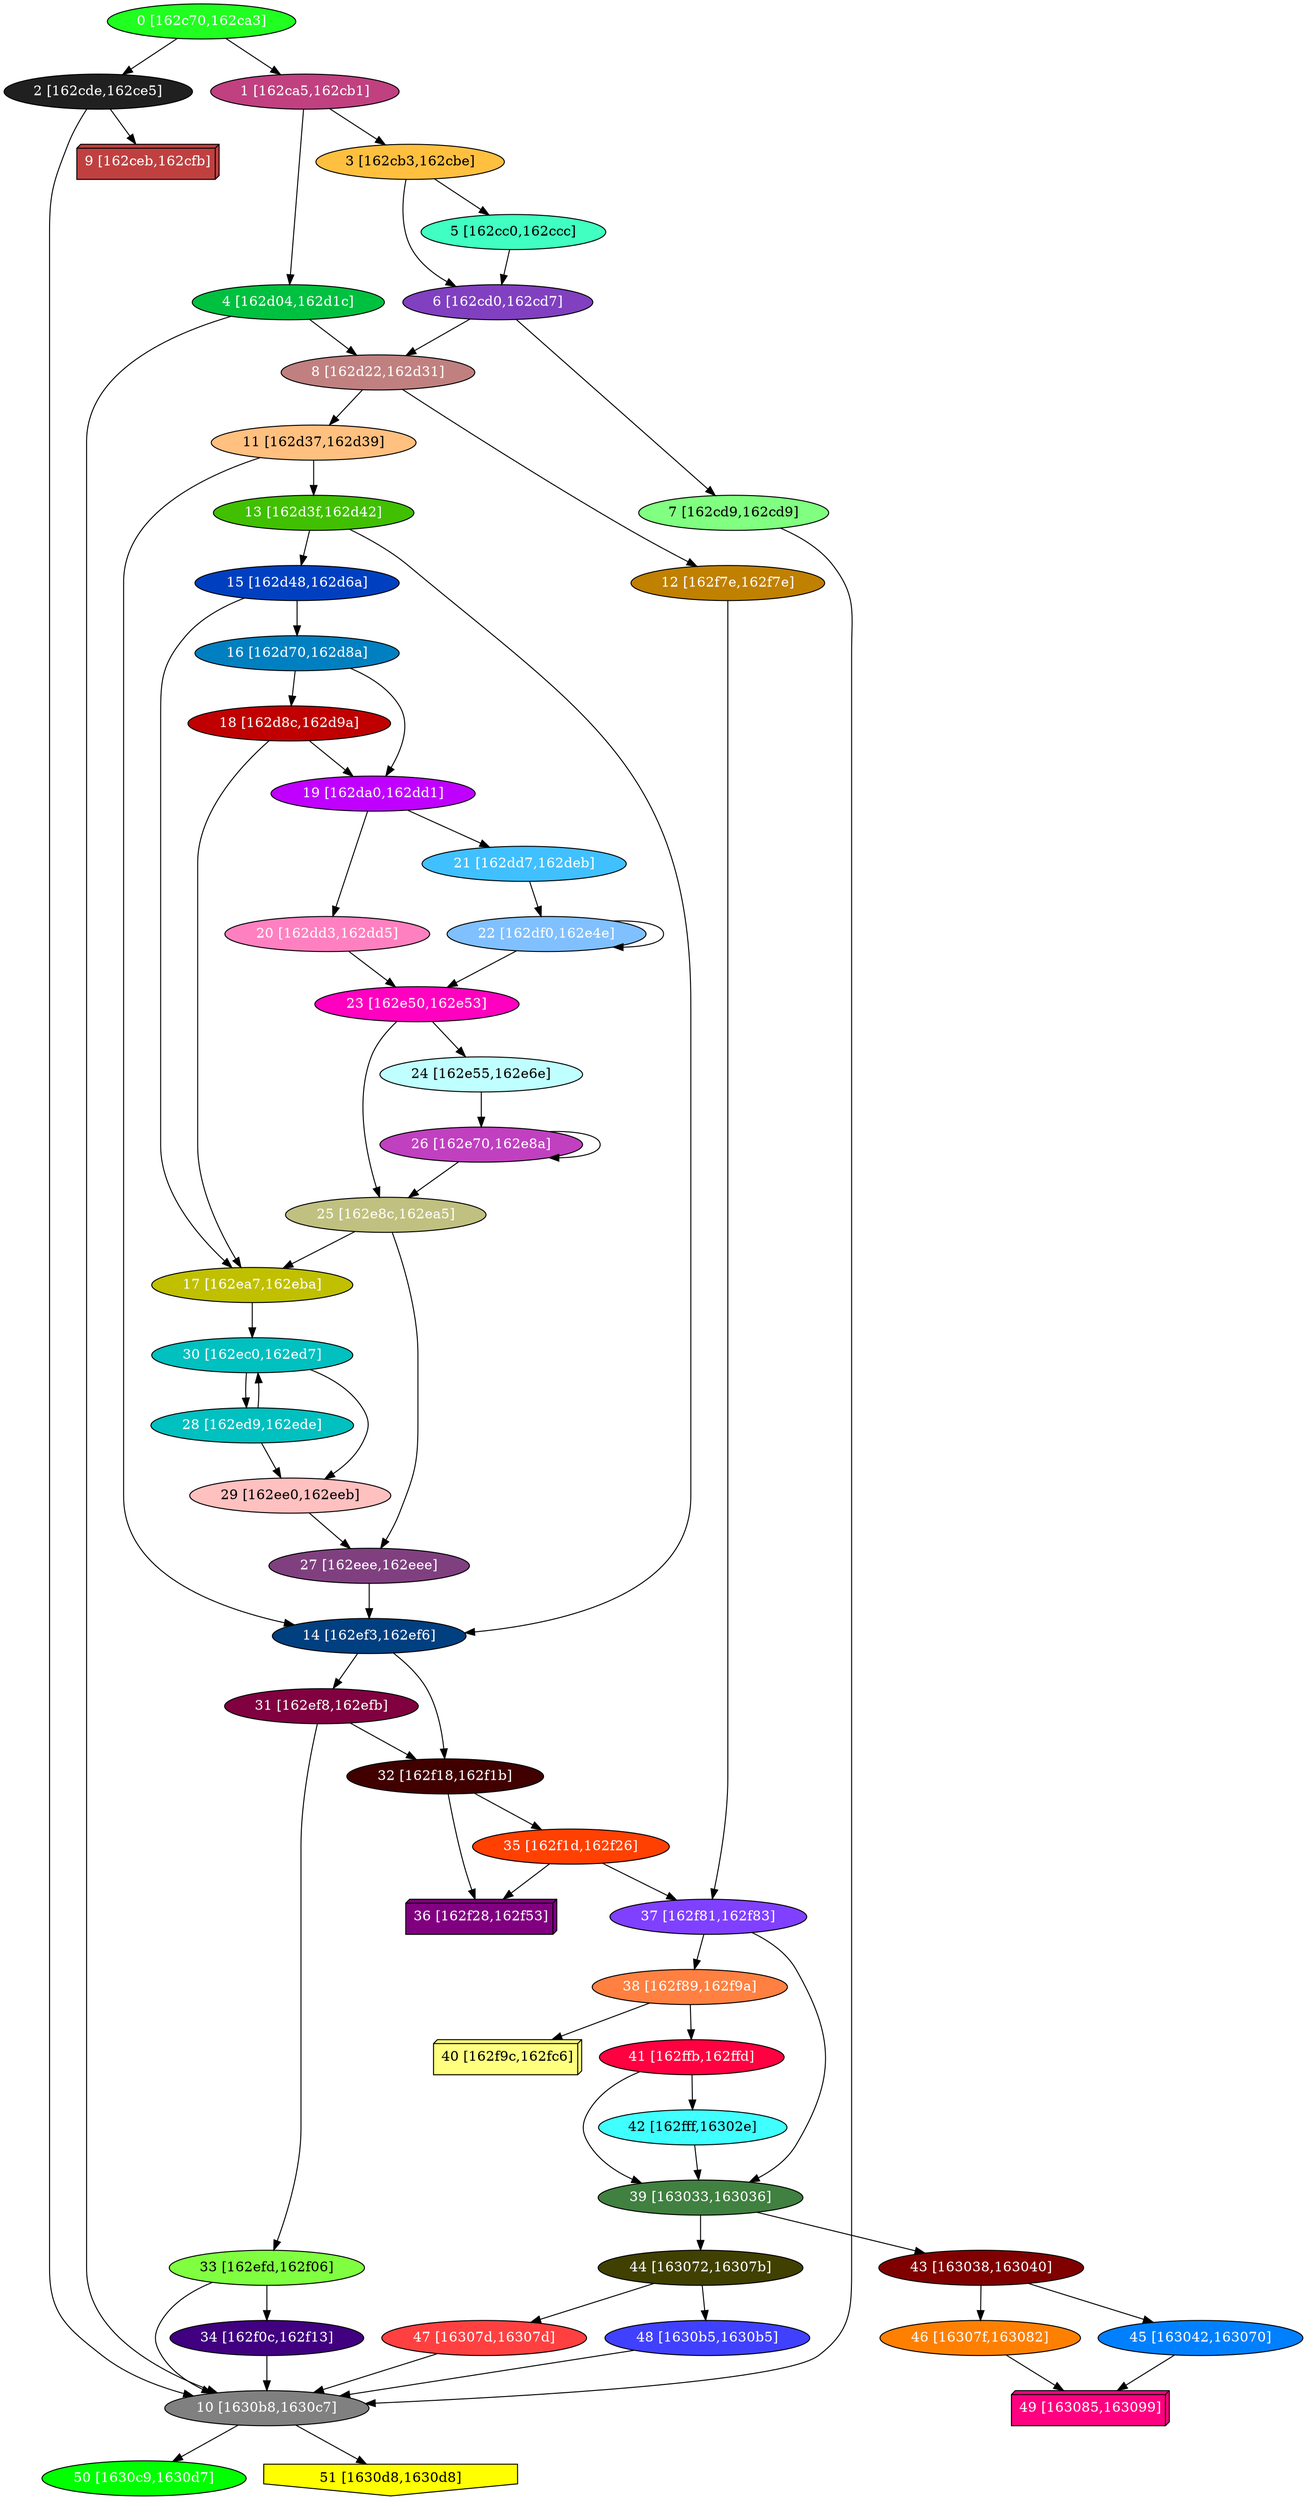 diGraph libnss3{
	libnss3_0  [style=filled fillcolor="#20FF20" fontcolor="#ffffff" shape=oval label="0 [162c70,162ca3]"]
	libnss3_1  [style=filled fillcolor="#C04080" fontcolor="#ffffff" shape=oval label="1 [162ca5,162cb1]"]
	libnss3_2  [style=filled fillcolor="#202020" fontcolor="#ffffff" shape=oval label="2 [162cde,162ce5]"]
	libnss3_3  [style=filled fillcolor="#FFC040" fontcolor="#000000" shape=oval label="3 [162cb3,162cbe]"]
	libnss3_4  [style=filled fillcolor="#00C040" fontcolor="#ffffff" shape=oval label="4 [162d04,162d1c]"]
	libnss3_5  [style=filled fillcolor="#40FFC0" fontcolor="#000000" shape=oval label="5 [162cc0,162ccc]"]
	libnss3_6  [style=filled fillcolor="#8040C0" fontcolor="#ffffff" shape=oval label="6 [162cd0,162cd7]"]
	libnss3_7  [style=filled fillcolor="#80FF80" fontcolor="#000000" shape=oval label="7 [162cd9,162cd9]"]
	libnss3_8  [style=filled fillcolor="#C08080" fontcolor="#ffffff" shape=oval label="8 [162d22,162d31]"]
	libnss3_9  [style=filled fillcolor="#C04040" fontcolor="#ffffff" shape=box3d label="9 [162ceb,162cfb]"]
	libnss3_a  [style=filled fillcolor="#808080" fontcolor="#ffffff" shape=oval label="10 [1630b8,1630c7]"]
	libnss3_b  [style=filled fillcolor="#FFC080" fontcolor="#000000" shape=oval label="11 [162d37,162d39]"]
	libnss3_c  [style=filled fillcolor="#C08000" fontcolor="#ffffff" shape=oval label="12 [162f7e,162f7e]"]
	libnss3_d  [style=filled fillcolor="#40C000" fontcolor="#ffffff" shape=oval label="13 [162d3f,162d42]"]
	libnss3_e  [style=filled fillcolor="#004080" fontcolor="#ffffff" shape=oval label="14 [162ef3,162ef6]"]
	libnss3_f  [style=filled fillcolor="#0040C0" fontcolor="#ffffff" shape=oval label="15 [162d48,162d6a]"]
	libnss3_10  [style=filled fillcolor="#0080C0" fontcolor="#ffffff" shape=oval label="16 [162d70,162d8a]"]
	libnss3_11  [style=filled fillcolor="#C0C000" fontcolor="#ffffff" shape=oval label="17 [162ea7,162eba]"]
	libnss3_12  [style=filled fillcolor="#C00000" fontcolor="#ffffff" shape=oval label="18 [162d8c,162d9a]"]
	libnss3_13  [style=filled fillcolor="#C000FF" fontcolor="#ffffff" shape=oval label="19 [162da0,162dd1]"]
	libnss3_14  [style=filled fillcolor="#FF80C0" fontcolor="#ffffff" shape=oval label="20 [162dd3,162dd5]"]
	libnss3_15  [style=filled fillcolor="#40C0FF" fontcolor="#ffffff" shape=oval label="21 [162dd7,162deb]"]
	libnss3_16  [style=filled fillcolor="#80C0FF" fontcolor="#ffffff" shape=oval label="22 [162df0,162e4e]"]
	libnss3_17  [style=filled fillcolor="#FF00C0" fontcolor="#ffffff" shape=oval label="23 [162e50,162e53]"]
	libnss3_18  [style=filled fillcolor="#C0FFFF" fontcolor="#000000" shape=oval label="24 [162e55,162e6e]"]
	libnss3_19  [style=filled fillcolor="#C0C080" fontcolor="#ffffff" shape=oval label="25 [162e8c,162ea5]"]
	libnss3_1a  [style=filled fillcolor="#C040C0" fontcolor="#ffffff" shape=oval label="26 [162e70,162e8a]"]
	libnss3_1b  [style=filled fillcolor="#804080" fontcolor="#ffffff" shape=oval label="27 [162eee,162eee]"]
	libnss3_1c  [style=filled fillcolor="#00C0C0" fontcolor="#ffffff" shape=oval label="28 [162ed9,162ede]"]
	libnss3_1d  [style=filled fillcolor="#FFC0C0" fontcolor="#000000" shape=oval label="29 [162ee0,162eeb]"]
	libnss3_1e  [style=filled fillcolor="#00C0C0" fontcolor="#ffffff" shape=oval label="30 [162ec0,162ed7]"]
	libnss3_1f  [style=filled fillcolor="#800040" fontcolor="#ffffff" shape=oval label="31 [162ef8,162efb]"]
	libnss3_20  [style=filled fillcolor="#400000" fontcolor="#ffffff" shape=oval label="32 [162f18,162f1b]"]
	libnss3_21  [style=filled fillcolor="#80FF40" fontcolor="#000000" shape=oval label="33 [162efd,162f06]"]
	libnss3_22  [style=filled fillcolor="#400080" fontcolor="#ffffff" shape=oval label="34 [162f0c,162f13]"]
	libnss3_23  [style=filled fillcolor="#FF4000" fontcolor="#ffffff" shape=oval label="35 [162f1d,162f26]"]
	libnss3_24  [style=filled fillcolor="#800080" fontcolor="#ffffff" shape=box3d label="36 [162f28,162f53]"]
	libnss3_25  [style=filled fillcolor="#8040FF" fontcolor="#ffffff" shape=oval label="37 [162f81,162f83]"]
	libnss3_26  [style=filled fillcolor="#FF8040" fontcolor="#ffffff" shape=oval label="38 [162f89,162f9a]"]
	libnss3_27  [style=filled fillcolor="#408040" fontcolor="#ffffff" shape=oval label="39 [163033,163036]"]
	libnss3_28  [style=filled fillcolor="#FFFF80" fontcolor="#000000" shape=box3d label="40 [162f9c,162fc6]"]
	libnss3_29  [style=filled fillcolor="#FF0040" fontcolor="#ffffff" shape=oval label="41 [162ffb,162ffd]"]
	libnss3_2a  [style=filled fillcolor="#40FFFF" fontcolor="#000000" shape=oval label="42 [162fff,16302e]"]
	libnss3_2b  [style=filled fillcolor="#800000" fontcolor="#ffffff" shape=oval label="43 [163038,163040]"]
	libnss3_2c  [style=filled fillcolor="#404000" fontcolor="#ffffff" shape=oval label="44 [163072,16307b]"]
	libnss3_2d  [style=filled fillcolor="#0080FF" fontcolor="#ffffff" shape=oval label="45 [163042,163070]"]
	libnss3_2e  [style=filled fillcolor="#FF8000" fontcolor="#ffffff" shape=oval label="46 [16307f,163082]"]
	libnss3_2f  [style=filled fillcolor="#FF4040" fontcolor="#ffffff" shape=oval label="47 [16307d,16307d]"]
	libnss3_30  [style=filled fillcolor="#4040FF" fontcolor="#ffffff" shape=oval label="48 [1630b5,1630b5]"]
	libnss3_31  [style=filled fillcolor="#FF0080" fontcolor="#ffffff" shape=box3d label="49 [163085,163099]"]
	libnss3_32  [style=filled fillcolor="#00FF00" fontcolor="#ffffff" shape=oval label="50 [1630c9,1630d7]"]
	libnss3_33  [style=filled fillcolor="#FFFF00" fontcolor="#000000" shape=invhouse label="51 [1630d8,1630d8]"]

	libnss3_0 -> libnss3_1
	libnss3_0 -> libnss3_2
	libnss3_1 -> libnss3_3
	libnss3_1 -> libnss3_4
	libnss3_2 -> libnss3_9
	libnss3_2 -> libnss3_a
	libnss3_3 -> libnss3_5
	libnss3_3 -> libnss3_6
	libnss3_4 -> libnss3_8
	libnss3_4 -> libnss3_a
	libnss3_5 -> libnss3_6
	libnss3_6 -> libnss3_7
	libnss3_6 -> libnss3_8
	libnss3_7 -> libnss3_a
	libnss3_8 -> libnss3_b
	libnss3_8 -> libnss3_c
	libnss3_a -> libnss3_32
	libnss3_a -> libnss3_33
	libnss3_b -> libnss3_d
	libnss3_b -> libnss3_e
	libnss3_c -> libnss3_25
	libnss3_d -> libnss3_e
	libnss3_d -> libnss3_f
	libnss3_e -> libnss3_1f
	libnss3_e -> libnss3_20
	libnss3_f -> libnss3_10
	libnss3_f -> libnss3_11
	libnss3_10 -> libnss3_12
	libnss3_10 -> libnss3_13
	libnss3_11 -> libnss3_1e
	libnss3_12 -> libnss3_11
	libnss3_12 -> libnss3_13
	libnss3_13 -> libnss3_14
	libnss3_13 -> libnss3_15
	libnss3_14 -> libnss3_17
	libnss3_15 -> libnss3_16
	libnss3_16 -> libnss3_16
	libnss3_16 -> libnss3_17
	libnss3_17 -> libnss3_18
	libnss3_17 -> libnss3_19
	libnss3_18 -> libnss3_1a
	libnss3_19 -> libnss3_11
	libnss3_19 -> libnss3_1b
	libnss3_1a -> libnss3_19
	libnss3_1a -> libnss3_1a
	libnss3_1b -> libnss3_e
	libnss3_1c -> libnss3_1d
	libnss3_1c -> libnss3_1e
	libnss3_1d -> libnss3_1b
	libnss3_1e -> libnss3_1c
	libnss3_1e -> libnss3_1d
	libnss3_1f -> libnss3_20
	libnss3_1f -> libnss3_21
	libnss3_20 -> libnss3_23
	libnss3_20 -> libnss3_24
	libnss3_21 -> libnss3_a
	libnss3_21 -> libnss3_22
	libnss3_22 -> libnss3_a
	libnss3_23 -> libnss3_24
	libnss3_23 -> libnss3_25
	libnss3_25 -> libnss3_26
	libnss3_25 -> libnss3_27
	libnss3_26 -> libnss3_28
	libnss3_26 -> libnss3_29
	libnss3_27 -> libnss3_2b
	libnss3_27 -> libnss3_2c
	libnss3_29 -> libnss3_27
	libnss3_29 -> libnss3_2a
	libnss3_2a -> libnss3_27
	libnss3_2b -> libnss3_2d
	libnss3_2b -> libnss3_2e
	libnss3_2c -> libnss3_2f
	libnss3_2c -> libnss3_30
	libnss3_2d -> libnss3_31
	libnss3_2e -> libnss3_31
	libnss3_2f -> libnss3_a
	libnss3_30 -> libnss3_a
}